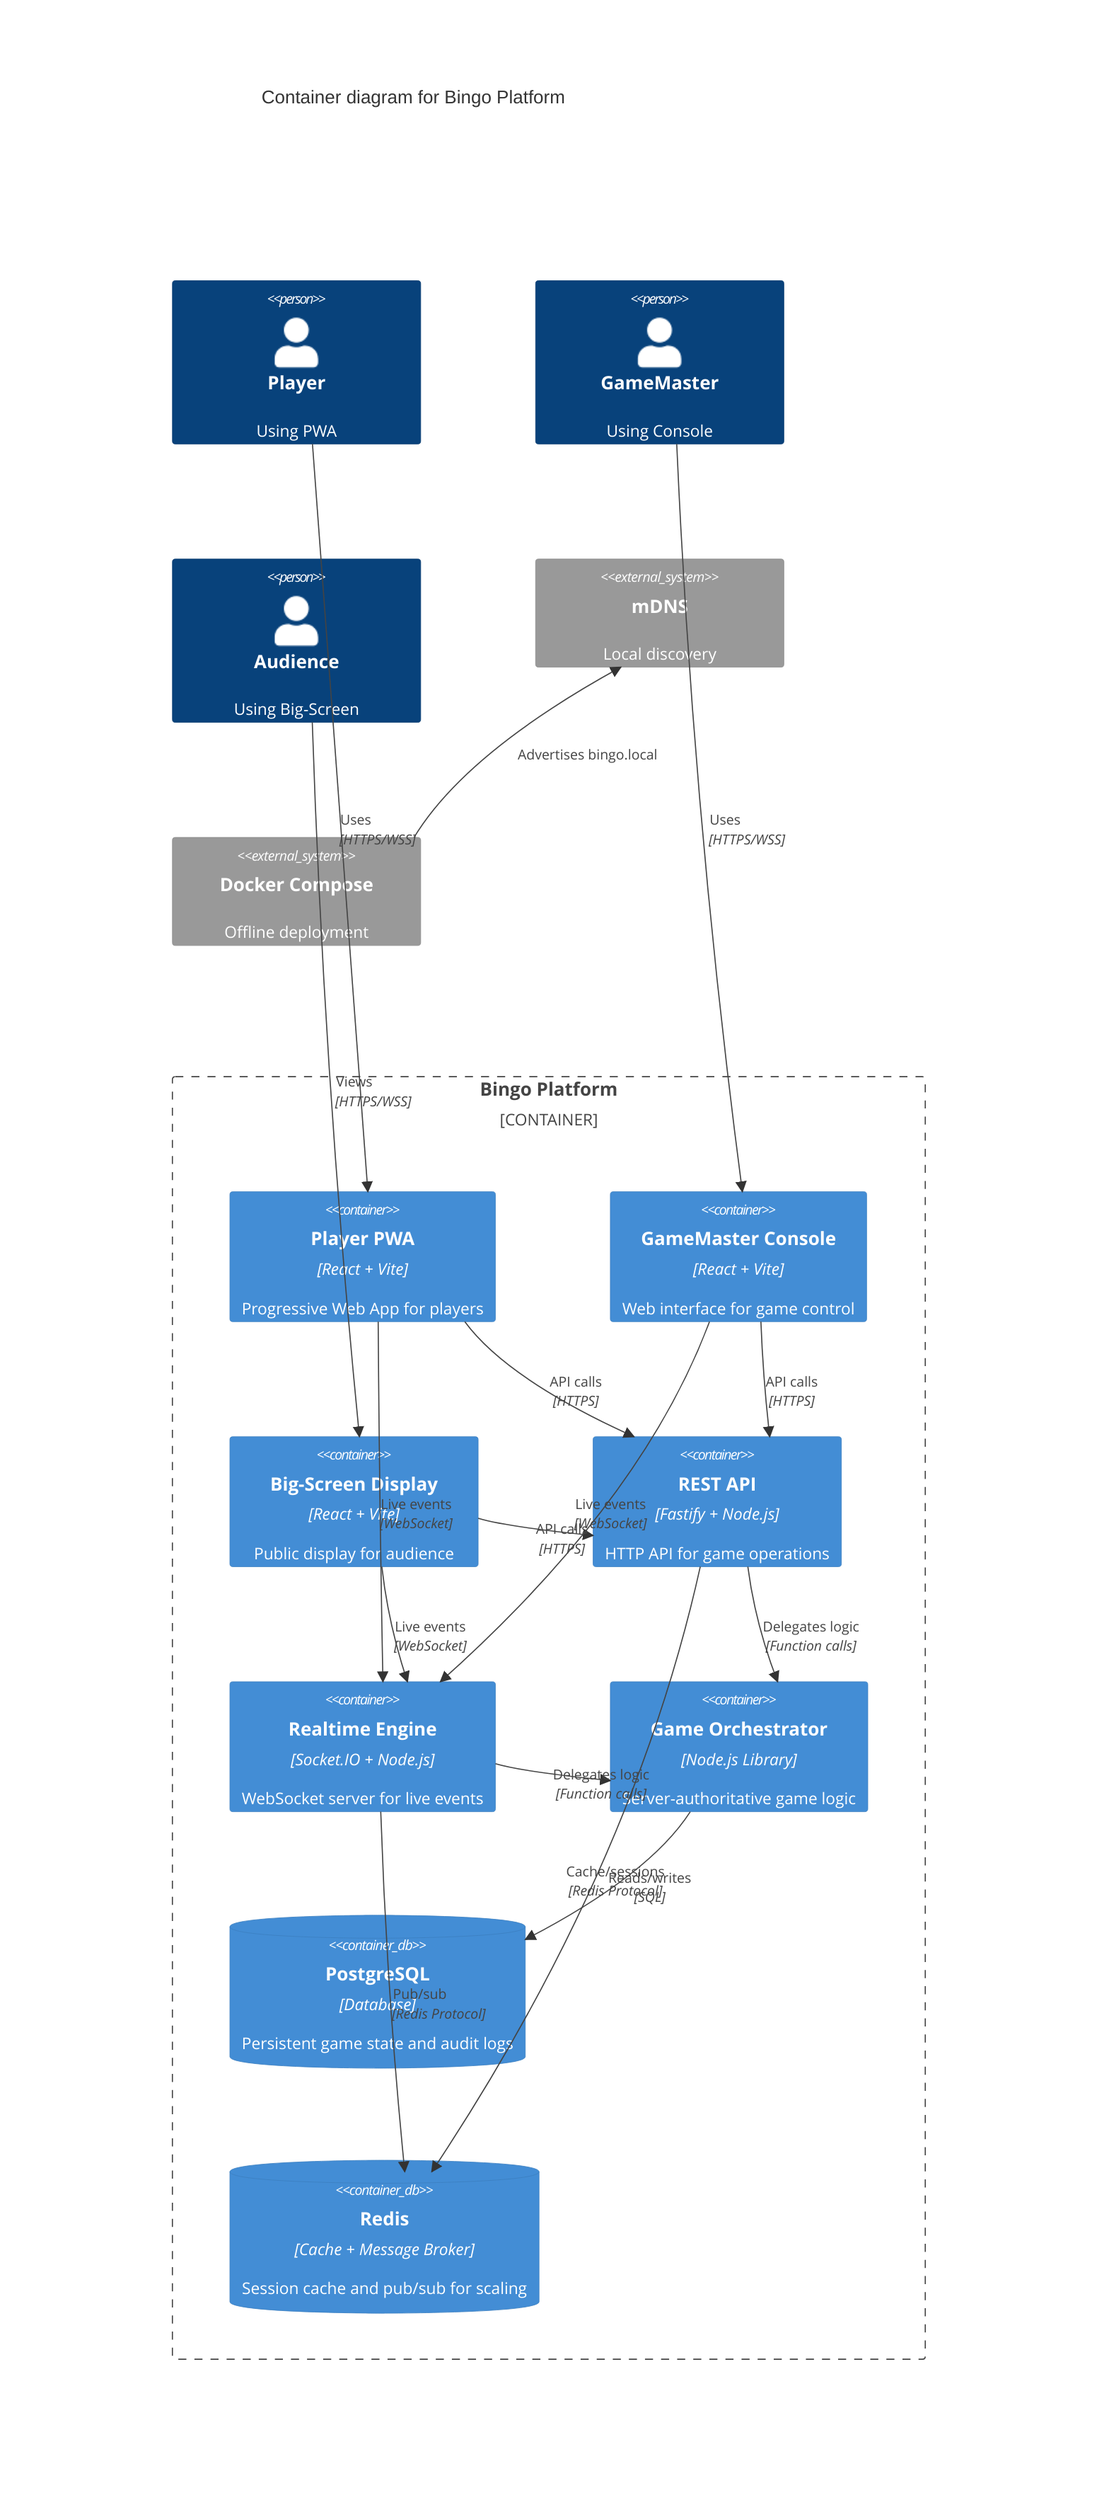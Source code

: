 C4Container
    title Container diagram for Bingo Platform

    Person(player, "Player", "Using PWA")
    Person(gamemaster, "GameMaster", "Using Console")
    Person(audience, "Audience", "Using Big-Screen")

    Container_Boundary(c1, "Bingo Platform") {
        Container(pwa, "Player PWA", "React + Vite", "Progressive Web App for players")
        Container(console, "GameMaster Console", "React + Vite", "Web interface for game control")
        Container(bigscreen, "Big-Screen Display", "React + Vite", "Public display for audience")

        Container(api, "REST API", "Fastify + Node.js", "HTTP API for game operations")
        Container(realtime, "Realtime Engine", "Socket.IO + Node.js", "WebSocket server for live events")
        Container(orchestrator, "Game Orchestrator", "Node.js Library", "Server-authoritative game logic")

        ContainerDb(postgres, "PostgreSQL", "Database", "Persistent game state and audit logs")
        ContainerDb(redis, "Redis", "Cache + Message Broker", "Session cache and pub/sub for scaling")
    }

    System_Ext(mdns, "mDNS", "Local discovery")
    System_Ext(docker, "Docker Compose", "Offline deployment")

    Rel(player, pwa, "Uses", "HTTPS/WSS")
    Rel(gamemaster, console, "Uses", "HTTPS/WSS")
    Rel(audience, bigscreen, "Views", "HTTPS/WSS")

    Rel(pwa, api, "API calls", "HTTPS")
    Rel(console, api, "API calls", "HTTPS")
    Rel(bigscreen, api, "API calls", "HTTPS")

    Rel(pwa, realtime, "Live events", "WebSocket")
    Rel(console, realtime, "Live events", "WebSocket")
    Rel(bigscreen, realtime, "Live events", "WebSocket")

    Rel(api, orchestrator, "Delegates logic", "Function calls")
    Rel(realtime, orchestrator, "Delegates logic", "Function calls")
    Rel(orchestrator, postgres, "Reads/writes", "SQL")
    Rel(realtime, redis, "Pub/sub", "Redis Protocol")
    Rel(api, redis, "Cache/sessions", "Redis Protocol")

    Rel(docker, mdns, "Advertises bingo.local")

    UpdateLayoutConfig($c4ShapeInRow="2", $c4BoundaryInRow="1")